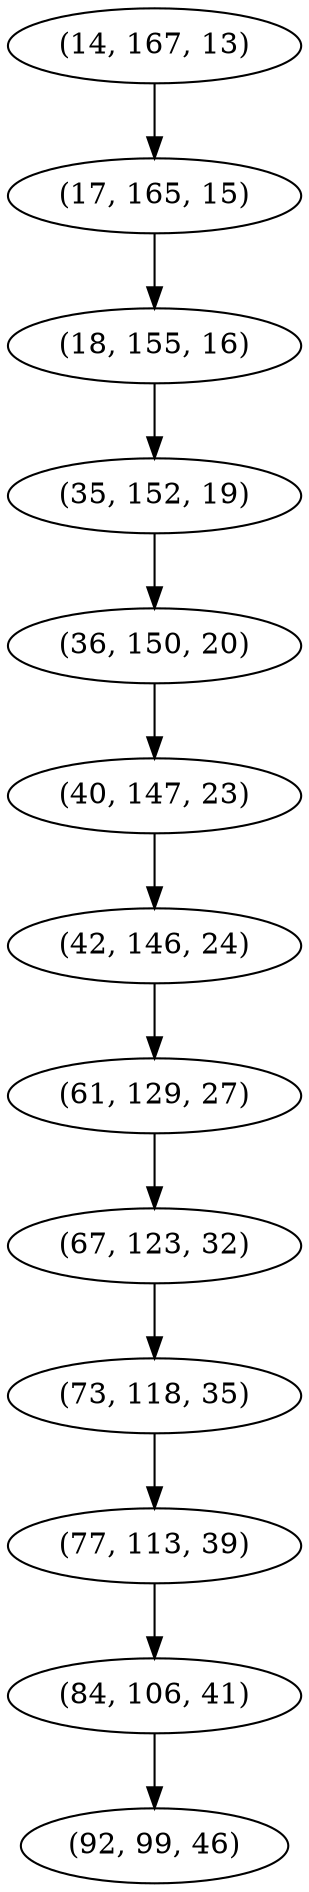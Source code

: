 digraph tree {
    "(14, 167, 13)";
    "(17, 165, 15)";
    "(18, 155, 16)";
    "(35, 152, 19)";
    "(36, 150, 20)";
    "(40, 147, 23)";
    "(42, 146, 24)";
    "(61, 129, 27)";
    "(67, 123, 32)";
    "(73, 118, 35)";
    "(77, 113, 39)";
    "(84, 106, 41)";
    "(92, 99, 46)";
    "(14, 167, 13)" -> "(17, 165, 15)";
    "(17, 165, 15)" -> "(18, 155, 16)";
    "(18, 155, 16)" -> "(35, 152, 19)";
    "(35, 152, 19)" -> "(36, 150, 20)";
    "(36, 150, 20)" -> "(40, 147, 23)";
    "(40, 147, 23)" -> "(42, 146, 24)";
    "(42, 146, 24)" -> "(61, 129, 27)";
    "(61, 129, 27)" -> "(67, 123, 32)";
    "(67, 123, 32)" -> "(73, 118, 35)";
    "(73, 118, 35)" -> "(77, 113, 39)";
    "(77, 113, 39)" -> "(84, 106, 41)";
    "(84, 106, 41)" -> "(92, 99, 46)";
}
